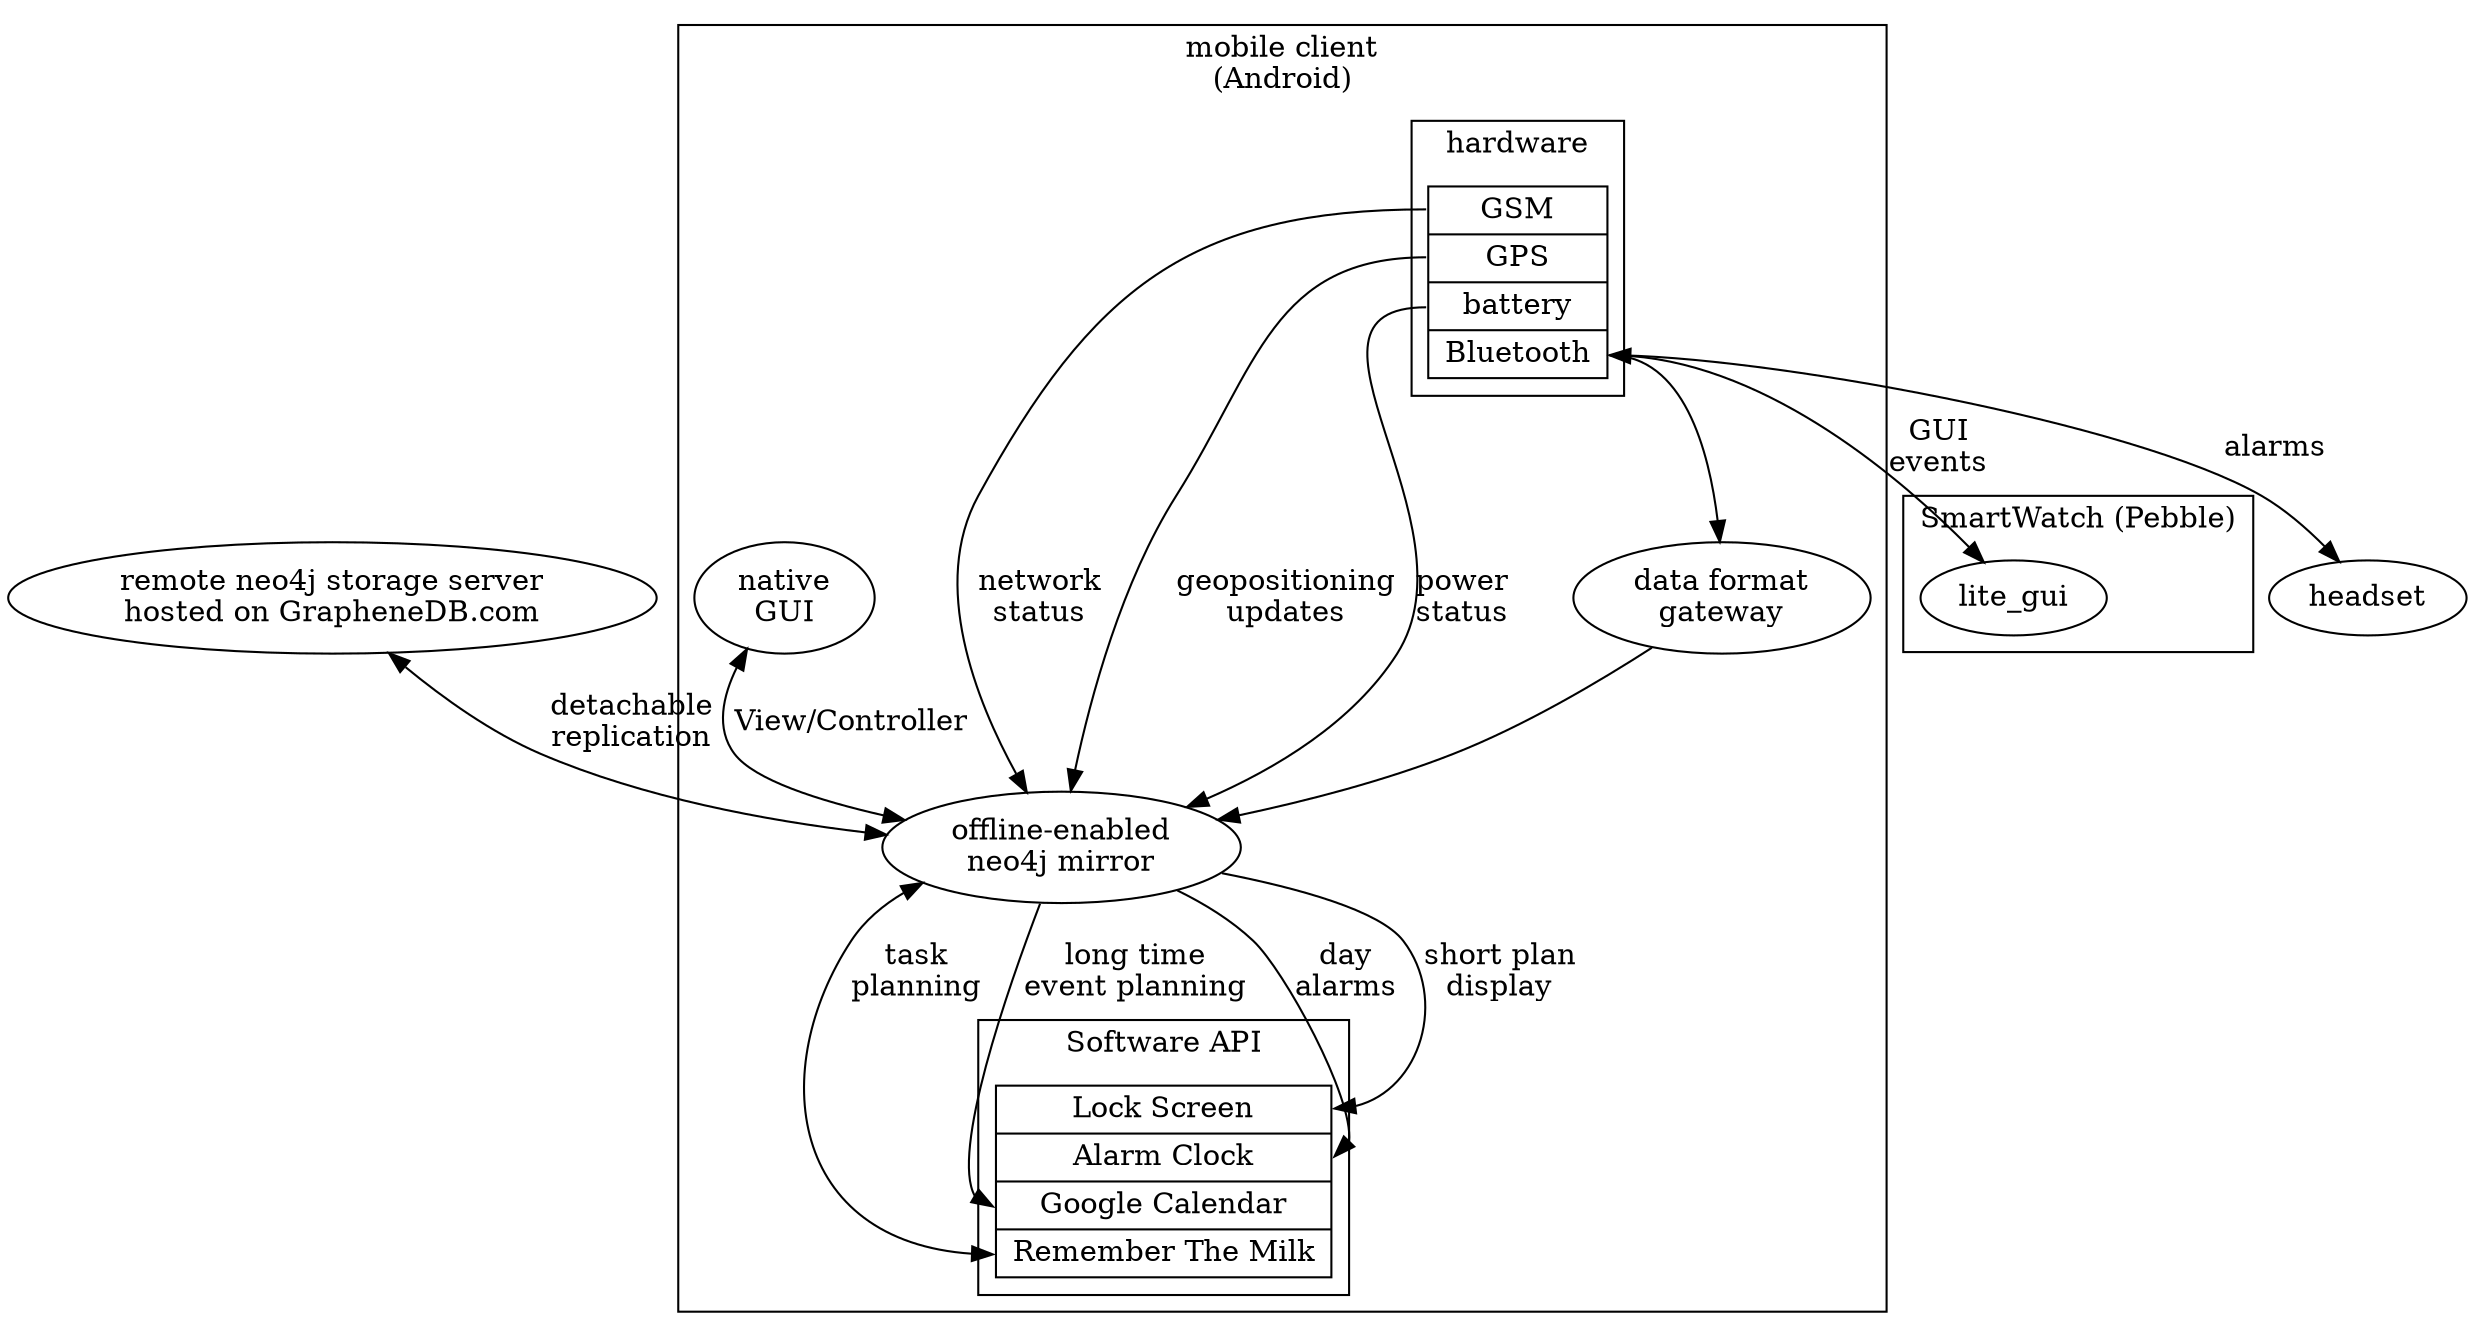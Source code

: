 digraph mobile {

neo4j [label="remote neo4j storage server\nhosted on GrapheneDB.com"];

subgraph cluster_mobile {label="mobile client\n(Android)"
offline [label="offline-enabled\nneo4j mirror"];
native_GUI [label="native\nGUI"];
native_GUI -> offline [dir=both,label="View/Controller"];

subgraph cluster_api {
	label="Software API";
	node[shape=record];
	api [label="{<lock> Lock Screen|<alarm> Alarm Clock|<cal> Google Calendar|<rtm> Remember The Milk}"];
//	api:rtm -> api:lock [label="active\ntasks"];
}
	offline -> api:rtm [dir=both,label="task\nplanning"];
	offline -> api:cal [label="long time\nevent planning"];
	offline -> api:alarm [label="day\nalarms"];
	offline -> api:lock [label="short plan\ndisplay"];

subgraph cluster_hw {
    node [shape=record];
    label = "hardware"
    hw [label="{<gsm> GSM|<gps> GPS|<bat> battery|<bt> Bluetooth}"];
    }
    hw:gsm -> offline [label="network\nstatus"];
    hw:gps -> offline [label="geopositioning\nupdates"];
    hw:bat -> offline [label="power\nstatus"];
hw:bt -> gateway -> offline;
gateway [label="data format\ngateway"];

};
neo4j -> offline [dir=both,label=" detachable\r replication"];

hw:bt->lite_gui [dir=both,label="GUI\nevents"];
hw:bt->headset [label="alarms"];

subgraph cluster_watch {
label="SmartWatch (Pebble)";
lite_gui;

}

}
